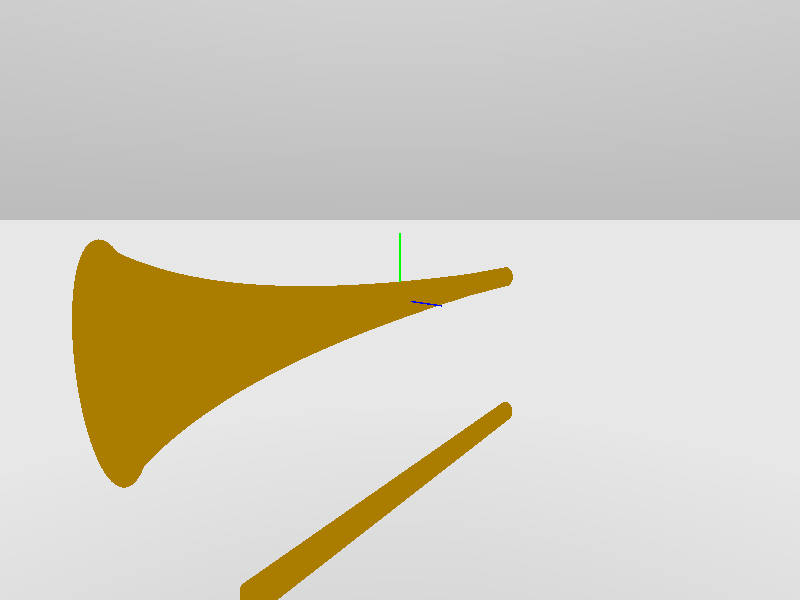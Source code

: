 #include "colors.inc"

// * ---------------------- DEBUG HEADER ---------------------- *
// Gradient Sky (Use for DEBUG since HDRI Skies are EXTREMELLY HEAVY)
sky_sphere {
    pigment {
        gradient y
        color_map {
            [0, 0.7 color Gray50 color Gray80]
        }
    }
}

// Axis Lines
cylinder{<0,0,0>,<50,0,0>,0.5 pigment{color Red}}   // X-Axis
cylinder{<0,0,0>,<0,50,0>,0.5 pigment{color Green}} // Y-Axis
cylinder{<0,0,0>,<0,0,50>,0.5 pigment{color Blue}}  // Z-Axis


camera {
  location < 350,60,280>
  right  <1.77,0,0>
  look_at < 0,0,0>
}

light_source { < 300, 200, 50 > color White}
light_source { < -120, 00, 0 > color White}
light_source { < -120, -150, 0 > color White}

// * -------------------- END OFDEBUG HEADER ------------------ *

union{
    torus {
        50, 2
        translate <0, 10, 0>
        rotate <0, 0, -90> // rotate the torus 90 degrees around the y-axis
    }

    union{ // Trumpet Horn (Torricelli's Trumpet)
        #local start_x = 100;
        #local d = 0.1;
        #local end_x = 500;
        #local scale_factor = 10000;
        #while (start_x <= end_x)
            cone{
                <start_x, 0, 0>, (((1/start_x)/2))*scale_factor
                <start_x - d, 0, 0>, (((1/(start_x - d))/2))*scale_factor
                open
            }
            #local start_x = start_x + d;
        #end
        rotate<0,180,0>
        translate<110,0,0>
    }

    cone{
        < -70, 0, 0 >, (((1/(start_x - d))/2))*scale_factor
        < -500, 0, 0 >, (((1/(start_x - d))/2))*scale_factor
        open
        translate<10,0,0>
    }

    cone{
        < -70, -150, 0 >, (((1/(start_x - d))/2))*scale_factor
        < -500, -150, 0 >, (((1/(start_x - d))/2))*scale_factor
        open
        translate<0,0,0>
    }
    
    texture {
        pigment { color rgb <0.4, 0.2, 0> }
        finish { reflection { 1 } ambient 0 diffuse 0.8 }
    }
    translate<250,0,0>
}